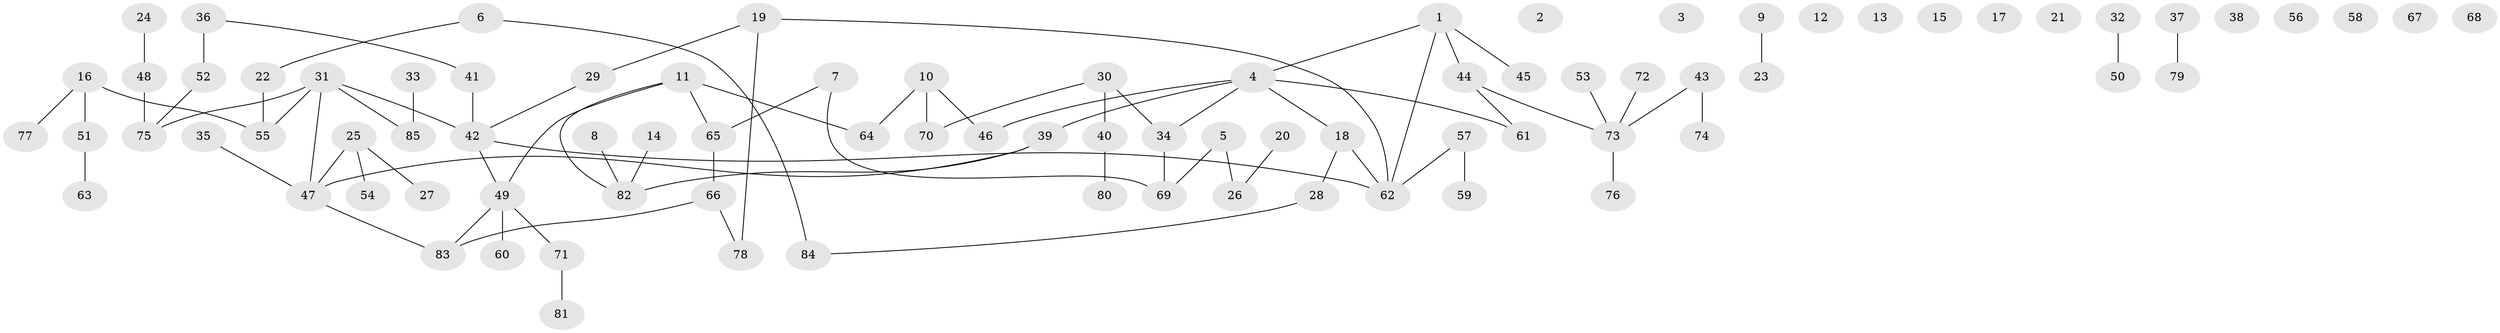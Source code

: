 // Generated by graph-tools (version 1.1) at 2025/25/03/09/25 03:25:22]
// undirected, 85 vertices, 82 edges
graph export_dot {
graph [start="1"]
  node [color=gray90,style=filled];
  1;
  2;
  3;
  4;
  5;
  6;
  7;
  8;
  9;
  10;
  11;
  12;
  13;
  14;
  15;
  16;
  17;
  18;
  19;
  20;
  21;
  22;
  23;
  24;
  25;
  26;
  27;
  28;
  29;
  30;
  31;
  32;
  33;
  34;
  35;
  36;
  37;
  38;
  39;
  40;
  41;
  42;
  43;
  44;
  45;
  46;
  47;
  48;
  49;
  50;
  51;
  52;
  53;
  54;
  55;
  56;
  57;
  58;
  59;
  60;
  61;
  62;
  63;
  64;
  65;
  66;
  67;
  68;
  69;
  70;
  71;
  72;
  73;
  74;
  75;
  76;
  77;
  78;
  79;
  80;
  81;
  82;
  83;
  84;
  85;
  1 -- 4;
  1 -- 44;
  1 -- 45;
  1 -- 62;
  4 -- 18;
  4 -- 34;
  4 -- 39;
  4 -- 46;
  4 -- 61;
  5 -- 26;
  5 -- 69;
  6 -- 22;
  6 -- 84;
  7 -- 65;
  7 -- 69;
  8 -- 82;
  9 -- 23;
  10 -- 46;
  10 -- 64;
  10 -- 70;
  11 -- 49;
  11 -- 64;
  11 -- 65;
  11 -- 82;
  14 -- 82;
  16 -- 51;
  16 -- 55;
  16 -- 77;
  18 -- 28;
  18 -- 62;
  19 -- 29;
  19 -- 62;
  19 -- 78;
  20 -- 26;
  22 -- 55;
  24 -- 48;
  25 -- 27;
  25 -- 47;
  25 -- 54;
  28 -- 84;
  29 -- 42;
  30 -- 34;
  30 -- 40;
  30 -- 70;
  31 -- 42;
  31 -- 47;
  31 -- 55;
  31 -- 75;
  31 -- 85;
  32 -- 50;
  33 -- 85;
  34 -- 69;
  35 -- 47;
  36 -- 41;
  36 -- 52;
  37 -- 79;
  39 -- 47;
  39 -- 82;
  40 -- 80;
  41 -- 42;
  42 -- 49;
  42 -- 62;
  43 -- 73;
  43 -- 74;
  44 -- 61;
  44 -- 73;
  47 -- 83;
  48 -- 75;
  49 -- 60;
  49 -- 71;
  49 -- 83;
  51 -- 63;
  52 -- 75;
  53 -- 73;
  57 -- 59;
  57 -- 62;
  65 -- 66;
  66 -- 78;
  66 -- 83;
  71 -- 81;
  72 -- 73;
  73 -- 76;
}
